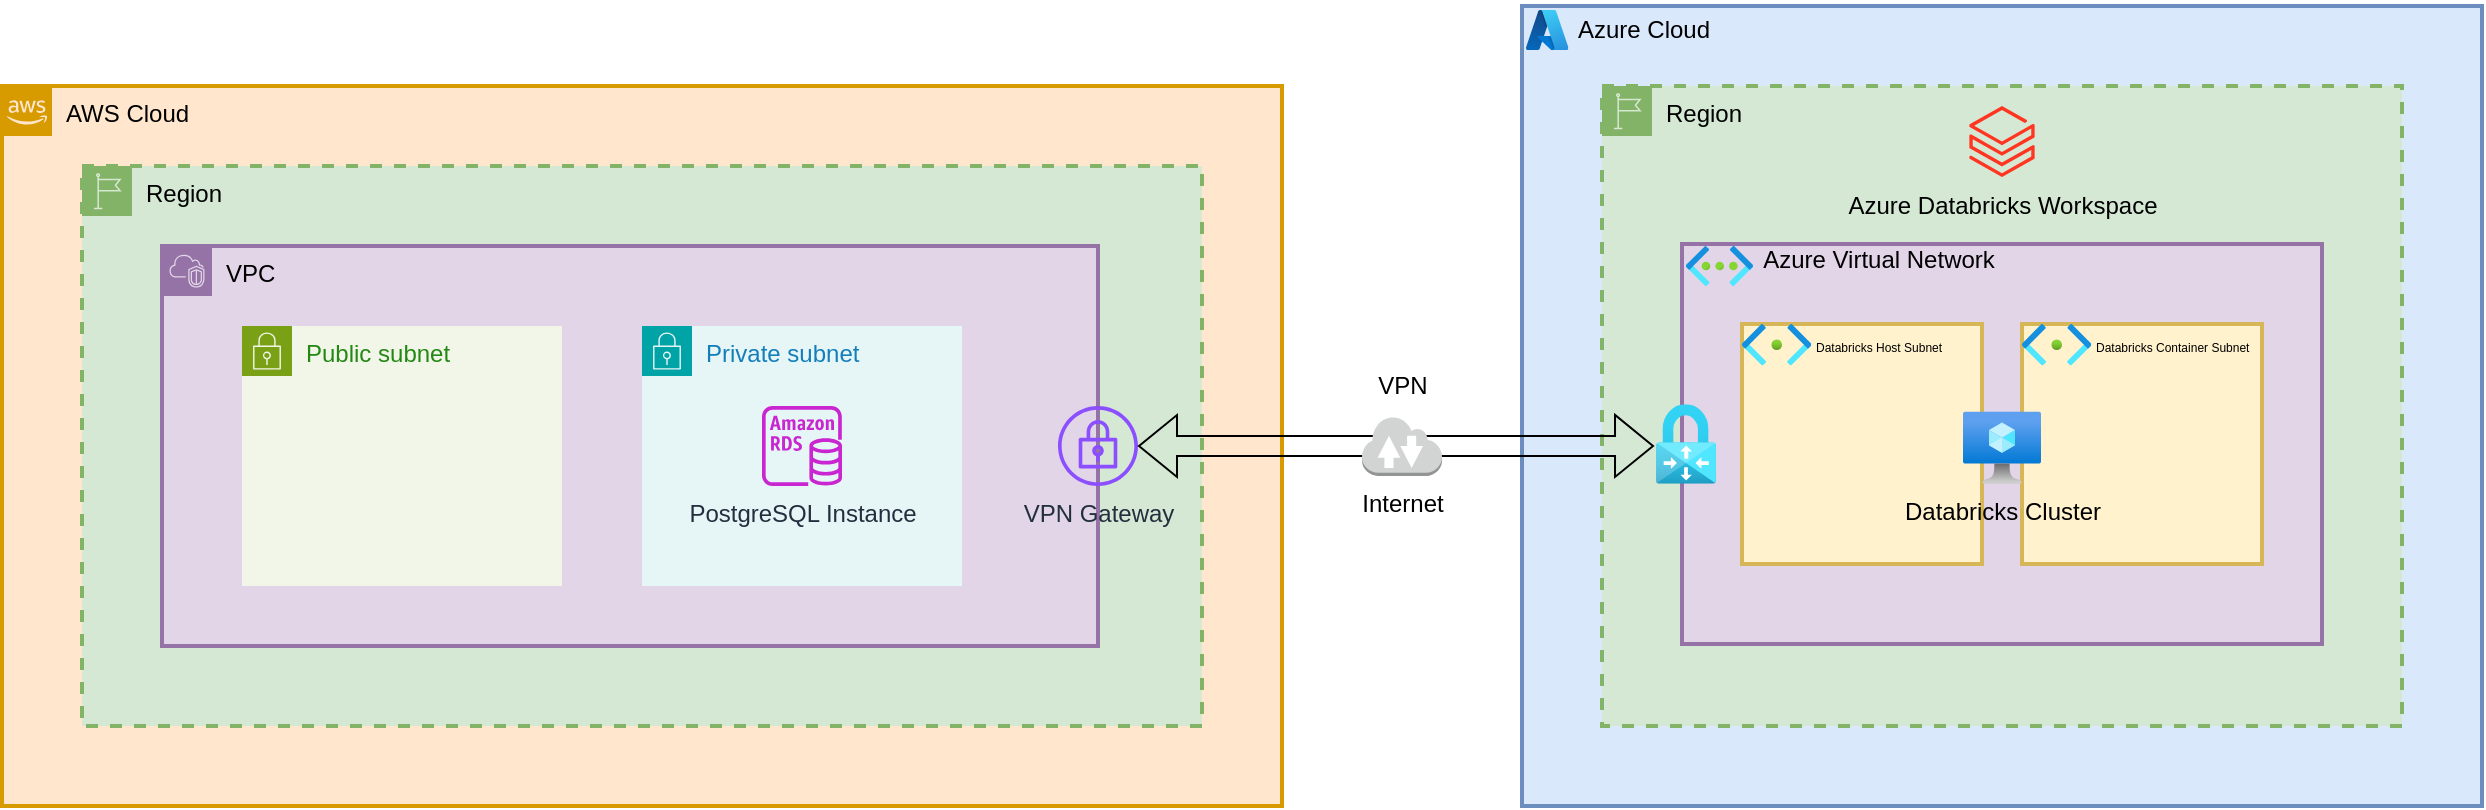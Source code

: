 <mxfile version="28.2.0">
  <diagram name="Page-1" id="KoH1mqqme472GJqEIVVy">
    <mxGraphModel dx="2276" dy="806" grid="1" gridSize="10" guides="1" tooltips="1" connect="1" arrows="1" fold="1" page="1" pageScale="1" pageWidth="850" pageHeight="1100" math="0" shadow="0">
      <root>
        <mxCell id="0" />
        <mxCell id="1" parent="0" />
        <mxCell id="FjL0w2o_nrzGvol7VrGl-9" value="" style="rounded=0;whiteSpace=wrap;html=1;fillColor=#dae8fc;strokeColor=#6c8ebf;strokeWidth=2;" parent="1" vertex="1">
          <mxGeometry x="640" y="120" width="480" height="400" as="geometry" />
        </mxCell>
        <mxCell id="FjL0w2o_nrzGvol7VrGl-1" value="AWS Cloud" style="points=[[0,0],[0.25,0],[0.5,0],[0.75,0],[1,0],[1,0.25],[1,0.5],[1,0.75],[1,1],[0.75,1],[0.5,1],[0.25,1],[0,1],[0,0.75],[0,0.5],[0,0.25]];outlineConnect=0;html=1;whiteSpace=wrap;fontSize=12;fontStyle=0;container=1;pointerEvents=0;collapsible=0;recursiveResize=0;shape=mxgraph.aws4.group;grIcon=mxgraph.aws4.group_aws_cloud_alt;strokeColor=#d79b00;fillColor=#ffe6cc;verticalAlign=top;align=left;spacingLeft=30;dashed=0;strokeWidth=2;" parent="1" vertex="1">
          <mxGeometry x="-120" y="160" width="640" height="360" as="geometry" />
        </mxCell>
        <mxCell id="FjL0w2o_nrzGvol7VrGl-3" value="Region" style="points=[[0,0],[0.25,0],[0.5,0],[0.75,0],[1,0],[1,0.25],[1,0.5],[1,0.75],[1,1],[0.75,1],[0.5,1],[0.25,1],[0,1],[0,0.75],[0,0.5],[0,0.25]];outlineConnect=0;html=1;whiteSpace=wrap;fontSize=12;fontStyle=0;container=1;pointerEvents=0;collapsible=0;recursiveResize=0;shape=mxgraph.aws4.group;grIcon=mxgraph.aws4.group_region;strokeColor=#82b366;fillColor=#d5e8d4;verticalAlign=top;align=left;spacingLeft=30;dashed=1;strokeWidth=2;" parent="FjL0w2o_nrzGvol7VrGl-1" vertex="1">
          <mxGeometry x="40" y="40" width="560" height="280" as="geometry" />
        </mxCell>
        <mxCell id="FjL0w2o_nrzGvol7VrGl-4" value="VPC" style="points=[[0,0],[0.25,0],[0.5,0],[0.75,0],[1,0],[1,0.25],[1,0.5],[1,0.75],[1,1],[0.75,1],[0.5,1],[0.25,1],[0,1],[0,0.75],[0,0.5],[0,0.25]];outlineConnect=0;html=1;whiteSpace=wrap;fontSize=12;fontStyle=0;container=1;pointerEvents=0;collapsible=0;recursiveResize=0;shape=mxgraph.aws4.group;grIcon=mxgraph.aws4.group_vpc2;strokeColor=#9673a6;fillColor=#e1d5e7;verticalAlign=top;align=left;spacingLeft=30;dashed=0;strokeWidth=2;" parent="FjL0w2o_nrzGvol7VrGl-3" vertex="1">
          <mxGeometry x="40" y="40" width="468" height="200" as="geometry" />
        </mxCell>
        <mxCell id="FjL0w2o_nrzGvol7VrGl-7" value="VPN Gateway" style="sketch=0;outlineConnect=0;fontColor=#232F3E;gradientColor=none;fillColor=#8C4FFF;strokeColor=none;dashed=0;verticalLabelPosition=bottom;verticalAlign=top;align=center;html=1;fontSize=12;fontStyle=0;aspect=fixed;pointerEvents=1;shape=mxgraph.aws4.vpn_gateway;strokeWidth=2;" parent="FjL0w2o_nrzGvol7VrGl-4" vertex="1">
          <mxGeometry x="448" y="80" width="40" height="40" as="geometry" />
        </mxCell>
        <mxCell id="FjL0w2o_nrzGvol7VrGl-22" value="Private subnet" style="points=[[0,0],[0.25,0],[0.5,0],[0.75,0],[1,0],[1,0.25],[1,0.5],[1,0.75],[1,1],[0.75,1],[0.5,1],[0.25,1],[0,1],[0,0.75],[0,0.5],[0,0.25]];outlineConnect=0;gradientColor=none;html=1;whiteSpace=wrap;fontSize=12;fontStyle=0;container=1;pointerEvents=0;collapsible=0;recursiveResize=0;shape=mxgraph.aws4.group;grIcon=mxgraph.aws4.group_security_group;grStroke=0;strokeColor=#00A4A6;fillColor=#E6F6F7;verticalAlign=top;align=left;spacingLeft=30;fontColor=#147EBA;dashed=0;strokeWidth=2;" parent="FjL0w2o_nrzGvol7VrGl-4" vertex="1">
          <mxGeometry x="240" y="40" width="160" height="130" as="geometry" />
        </mxCell>
        <mxCell id="OsKB0G3abVHmZugpBjLQ-1" value="PostgreSQL Instance" style="sketch=0;outlineConnect=0;fontColor=#232F3E;gradientColor=none;fillColor=#C925D1;strokeColor=none;dashed=0;verticalLabelPosition=bottom;verticalAlign=top;align=center;html=1;fontSize=12;fontStyle=0;aspect=fixed;pointerEvents=1;shape=mxgraph.aws4.rds_instance;strokeWidth=2;" vertex="1" parent="FjL0w2o_nrzGvol7VrGl-22">
          <mxGeometry x="60" y="40" width="40" height="40" as="geometry" />
        </mxCell>
        <mxCell id="OsKB0G3abVHmZugpBjLQ-2" value="Public subnet" style="points=[[0,0],[0.25,0],[0.5,0],[0.75,0],[1,0],[1,0.25],[1,0.5],[1,0.75],[1,1],[0.75,1],[0.5,1],[0.25,1],[0,1],[0,0.75],[0,0.5],[0,0.25]];outlineConnect=0;gradientColor=none;html=1;whiteSpace=wrap;fontSize=12;fontStyle=0;container=1;pointerEvents=0;collapsible=0;recursiveResize=0;shape=mxgraph.aws4.group;grIcon=mxgraph.aws4.group_security_group;grStroke=0;strokeColor=#7AA116;fillColor=#F2F6E8;verticalAlign=top;align=left;spacingLeft=30;fontColor=#248814;dashed=0;strokeWidth=2;" vertex="1" parent="FjL0w2o_nrzGvol7VrGl-4">
          <mxGeometry x="40" y="40" width="160" height="130" as="geometry" />
        </mxCell>
        <mxCell id="FjL0w2o_nrzGvol7VrGl-10" value="Azure Cloud" style="text;html=1;align=center;verticalAlign=middle;whiteSpace=wrap;rounded=0;strokeWidth=2;" parent="1" vertex="1">
          <mxGeometry x="661.21" y="117" width="80" height="30" as="geometry" />
        </mxCell>
        <mxCell id="FjL0w2o_nrzGvol7VrGl-11" value="" style="image;aspect=fixed;html=1;points=[];align=center;fontSize=12;image=img/lib/azure2/other/Azure_A.svg;strokeWidth=2;" parent="1" vertex="1">
          <mxGeometry x="642" y="122" width="21.21" height="20" as="geometry" />
        </mxCell>
        <mxCell id="FjL0w2o_nrzGvol7VrGl-12" value="Region" style="points=[[0,0],[0.25,0],[0.5,0],[0.75,0],[1,0],[1,0.25],[1,0.5],[1,0.75],[1,1],[0.75,1],[0.5,1],[0.25,1],[0,1],[0,0.75],[0,0.5],[0,0.25]];outlineConnect=0;html=1;whiteSpace=wrap;fontSize=12;fontStyle=0;container=1;pointerEvents=0;collapsible=0;recursiveResize=0;shape=mxgraph.aws4.group;grIcon=mxgraph.aws4.group_region;strokeColor=#82b366;fillColor=#d5e8d4;verticalAlign=top;align=left;spacingLeft=30;dashed=1;strokeWidth=2;" parent="1" vertex="1">
          <mxGeometry x="680" y="160" width="400" height="320" as="geometry" />
        </mxCell>
        <mxCell id="FjL0w2o_nrzGvol7VrGl-16" value="" style="rounded=0;whiteSpace=wrap;html=1;fillColor=#e1d5e7;strokeColor=#9673a6;strokeWidth=2;" parent="FjL0w2o_nrzGvol7VrGl-12" vertex="1">
          <mxGeometry x="40" y="79" width="320" height="200" as="geometry" />
        </mxCell>
        <mxCell id="FjL0w2o_nrzGvol7VrGl-17" value="" style="image;aspect=fixed;html=1;points=[];align=center;fontSize=12;image=img/lib/azure2/networking/Virtual_Networks.svg;strokeWidth=2;" parent="FjL0w2o_nrzGvol7VrGl-12" vertex="1">
          <mxGeometry x="42" y="80" width="33.5" height="20" as="geometry" />
        </mxCell>
        <mxCell id="FjL0w2o_nrzGvol7VrGl-18" value="Azure Virtual Network" style="text;html=1;align=center;verticalAlign=middle;whiteSpace=wrap;rounded=0;strokeWidth=2;" parent="FjL0w2o_nrzGvol7VrGl-12" vertex="1">
          <mxGeometry x="75.5" y="75" width="124.5" height="24" as="geometry" />
        </mxCell>
        <mxCell id="FjL0w2o_nrzGvol7VrGl-19" value="" style="image;aspect=fixed;html=1;points=[];align=center;fontSize=12;image=img/lib/azure2/networking/Virtual_Network_Gateways.svg;strokeWidth=2;" parent="FjL0w2o_nrzGvol7VrGl-12" vertex="1">
          <mxGeometry x="27" y="159.09" width="30" height="39.81" as="geometry" />
        </mxCell>
        <mxCell id="OsKB0G3abVHmZugpBjLQ-4" value="" style="rounded=0;whiteSpace=wrap;html=1;fillColor=#fff2cc;strokeColor=#d6b656;strokeWidth=2;" vertex="1" parent="FjL0w2o_nrzGvol7VrGl-12">
          <mxGeometry x="70" y="119" width="120" height="120" as="geometry" />
        </mxCell>
        <mxCell id="OsKB0G3abVHmZugpBjLQ-12" value="" style="rounded=0;whiteSpace=wrap;html=1;fillColor=#fff2cc;strokeColor=#d6b656;strokeWidth=2;" vertex="1" parent="FjL0w2o_nrzGvol7VrGl-12">
          <mxGeometry x="210" y="119" width="120" height="120" as="geometry" />
        </mxCell>
        <mxCell id="OsKB0G3abVHmZugpBjLQ-13" value="" style="image;aspect=fixed;html=1;points=[];align=center;fontSize=12;image=img/lib/azure2/networking/Subnet.svg;strokeWidth=2;" vertex="1" parent="FjL0w2o_nrzGvol7VrGl-12">
          <mxGeometry x="70" y="119" width="34.6" height="20.72" as="geometry" />
        </mxCell>
        <mxCell id="OsKB0G3abVHmZugpBjLQ-14" value="" style="image;aspect=fixed;html=1;points=[];align=center;fontSize=12;image=img/lib/azure2/networking/Subnet.svg;strokeWidth=2;" vertex="1" parent="FjL0w2o_nrzGvol7VrGl-12">
          <mxGeometry x="210" y="119" width="34.6" height="20.72" as="geometry" />
        </mxCell>
        <mxCell id="OsKB0G3abVHmZugpBjLQ-16" value="&lt;font style=&quot;font-size: 6px;&quot;&gt;Databricks Host Subnet&lt;/font&gt;" style="text;html=1;align=left;verticalAlign=middle;whiteSpace=wrap;rounded=0;strokeWidth=2;" vertex="1" parent="FjL0w2o_nrzGvol7VrGl-12">
          <mxGeometry x="104.6" y="118.08" width="85.4" height="21.64" as="geometry" />
        </mxCell>
        <mxCell id="OsKB0G3abVHmZugpBjLQ-17" value="&lt;font style=&quot;font-size: 6px;&quot;&gt;Databricks Container Subnet&lt;/font&gt;" style="text;html=1;align=left;verticalAlign=middle;whiteSpace=wrap;rounded=0;strokeWidth=2;" vertex="1" parent="FjL0w2o_nrzGvol7VrGl-12">
          <mxGeometry x="244.6" y="118.08" width="85.4" height="21.64" as="geometry" />
        </mxCell>
        <mxCell id="OsKB0G3abVHmZugpBjLQ-20" value="Databricks Cluster" style="image;aspect=fixed;html=1;points=[];align=center;fontSize=12;image=img/lib/azure2/compute/Virtual_Machine.svg;strokeWidth=2;labelBackgroundColor=none;" vertex="1" parent="FjL0w2o_nrzGvol7VrGl-12">
          <mxGeometry x="180.5" y="162.73" width="39" height="36.17" as="geometry" />
        </mxCell>
        <mxCell id="OsKB0G3abVHmZugpBjLQ-21" value="Azure Databricks Workspace" style="image;aspect=fixed;html=1;points=[];align=center;fontSize=12;image=img/lib/azure2/analytics/Azure_Databricks.svg;labelBackgroundColor=none;" vertex="1" parent="FjL0w2o_nrzGvol7VrGl-12">
          <mxGeometry x="183.6" y="10.0" width="32.8" height="35.52" as="geometry" />
        </mxCell>
        <mxCell id="FjL0w2o_nrzGvol7VrGl-21" value="VPN" style="text;html=1;align=center;verticalAlign=middle;resizable=0;points=[];autosize=1;strokeColor=none;fillColor=none;" parent="1" vertex="1">
          <mxGeometry x="555" y="295" width="50" height="30" as="geometry" />
        </mxCell>
        <mxCell id="FjL0w2o_nrzGvol7VrGl-20" value="" style="shape=flexArrow;endArrow=classic;startArrow=classic;html=1;rounded=0;entryX=-0.033;entryY=0.525;entryDx=0;entryDy=0;entryPerimeter=0;" parent="1" source="FjL0w2o_nrzGvol7VrGl-7" target="FjL0w2o_nrzGvol7VrGl-19" edge="1">
          <mxGeometry width="100" height="100" relative="1" as="geometry">
            <mxPoint x="520" y="470" as="sourcePoint" />
            <mxPoint x="620" y="370" as="targetPoint" />
          </mxGeometry>
        </mxCell>
        <mxCell id="OsKB0G3abVHmZugpBjLQ-3" value="Internet" style="outlineConnect=0;dashed=0;verticalLabelPosition=bottom;verticalAlign=top;align=center;html=1;shape=mxgraph.aws3.internet_2;fillColor=#D2D3D3;gradientColor=none;" vertex="1" parent="1">
          <mxGeometry x="560" y="325" width="40" height="30" as="geometry" />
        </mxCell>
      </root>
    </mxGraphModel>
  </diagram>
</mxfile>
